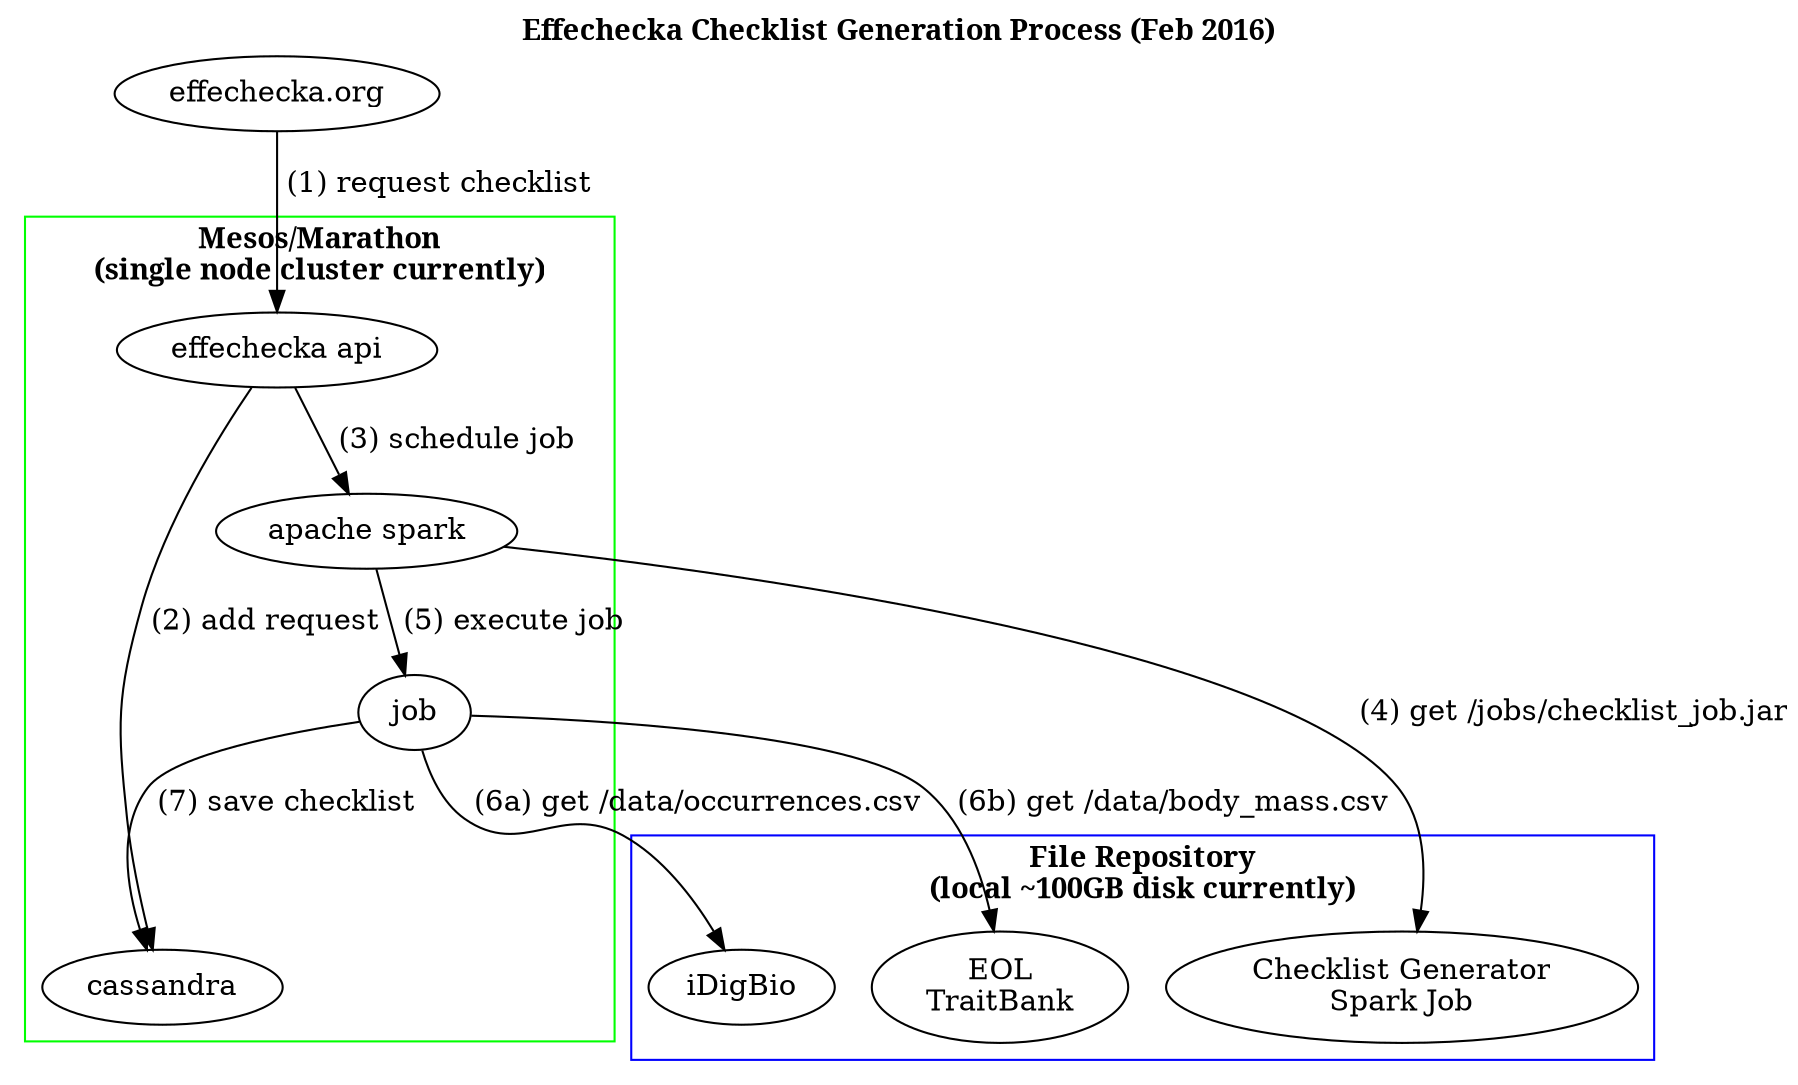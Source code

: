 digraph G {
  labelloc="t";
  label="Effechecka Checklist Generation Process (Feb 2016)";
  compound=true;
  fontname="bold";
  "effechecka.org" -> "effechecka api"[label=" (1) request checklist"]
  subgraph cluster0 {
    "effechecka api" -> "cassandra"[label=" (2) add request"];
	"effechecka api" -> "apache spark"[label=" (3) schedule job"];
  "apache spark" -> "job"[label= " (5) execute job"];
	"job" -> "cassandra"[label=" (7) save checklist"];
    label = "Mesos/Marathon\n(single node cluster currently)";
    color = "green";
  }

  subgraph cluster1 {
		"job" -> "iDigBio"[label= " (6a) get /data/occurrences.csv"];
		"job" -> "EOL\nTraitBank"[label= " (6b) get /data/body_mass.csv"];
		"apache spark" -> "Checklist Generator\nSpark Job"[label= " (4) get /jobs/checklist_job.jar"];
		label = "File Repository\n(local ~100GB disk currently)"
		color = "blue"
  }

}
